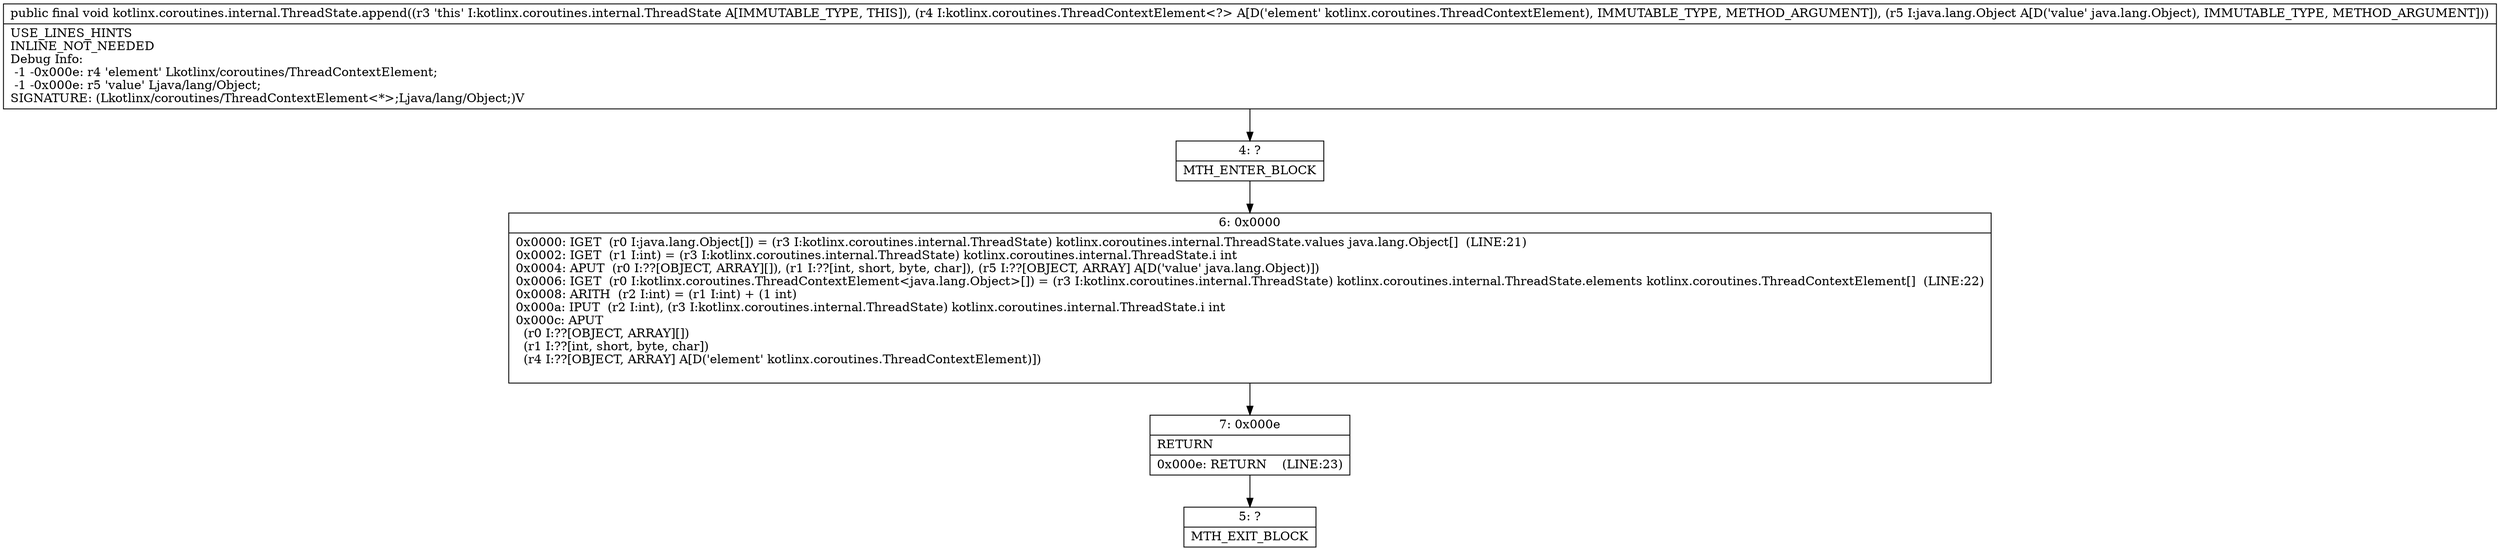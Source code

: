 digraph "CFG forkotlinx.coroutines.internal.ThreadState.append(Lkotlinx\/coroutines\/ThreadContextElement;Ljava\/lang\/Object;)V" {
Node_4 [shape=record,label="{4\:\ ?|MTH_ENTER_BLOCK\l}"];
Node_6 [shape=record,label="{6\:\ 0x0000|0x0000: IGET  (r0 I:java.lang.Object[]) = (r3 I:kotlinx.coroutines.internal.ThreadState) kotlinx.coroutines.internal.ThreadState.values java.lang.Object[]  (LINE:21)\l0x0002: IGET  (r1 I:int) = (r3 I:kotlinx.coroutines.internal.ThreadState) kotlinx.coroutines.internal.ThreadState.i int \l0x0004: APUT  (r0 I:??[OBJECT, ARRAY][]), (r1 I:??[int, short, byte, char]), (r5 I:??[OBJECT, ARRAY] A[D('value' java.lang.Object)]) \l0x0006: IGET  (r0 I:kotlinx.coroutines.ThreadContextElement\<java.lang.Object\>[]) = (r3 I:kotlinx.coroutines.internal.ThreadState) kotlinx.coroutines.internal.ThreadState.elements kotlinx.coroutines.ThreadContextElement[]  (LINE:22)\l0x0008: ARITH  (r2 I:int) = (r1 I:int) + (1 int) \l0x000a: IPUT  (r2 I:int), (r3 I:kotlinx.coroutines.internal.ThreadState) kotlinx.coroutines.internal.ThreadState.i int \l0x000c: APUT  \l  (r0 I:??[OBJECT, ARRAY][])\l  (r1 I:??[int, short, byte, char])\l  (r4 I:??[OBJECT, ARRAY] A[D('element' kotlinx.coroutines.ThreadContextElement)])\l \l}"];
Node_7 [shape=record,label="{7\:\ 0x000e|RETURN\l|0x000e: RETURN    (LINE:23)\l}"];
Node_5 [shape=record,label="{5\:\ ?|MTH_EXIT_BLOCK\l}"];
MethodNode[shape=record,label="{public final void kotlinx.coroutines.internal.ThreadState.append((r3 'this' I:kotlinx.coroutines.internal.ThreadState A[IMMUTABLE_TYPE, THIS]), (r4 I:kotlinx.coroutines.ThreadContextElement\<?\> A[D('element' kotlinx.coroutines.ThreadContextElement), IMMUTABLE_TYPE, METHOD_ARGUMENT]), (r5 I:java.lang.Object A[D('value' java.lang.Object), IMMUTABLE_TYPE, METHOD_ARGUMENT]))  | USE_LINES_HINTS\lINLINE_NOT_NEEDED\lDebug Info:\l  \-1 \-0x000e: r4 'element' Lkotlinx\/coroutines\/ThreadContextElement;\l  \-1 \-0x000e: r5 'value' Ljava\/lang\/Object;\lSIGNATURE: (Lkotlinx\/coroutines\/ThreadContextElement\<*\>;Ljava\/lang\/Object;)V\l}"];
MethodNode -> Node_4;Node_4 -> Node_6;
Node_6 -> Node_7;
Node_7 -> Node_5;
}

